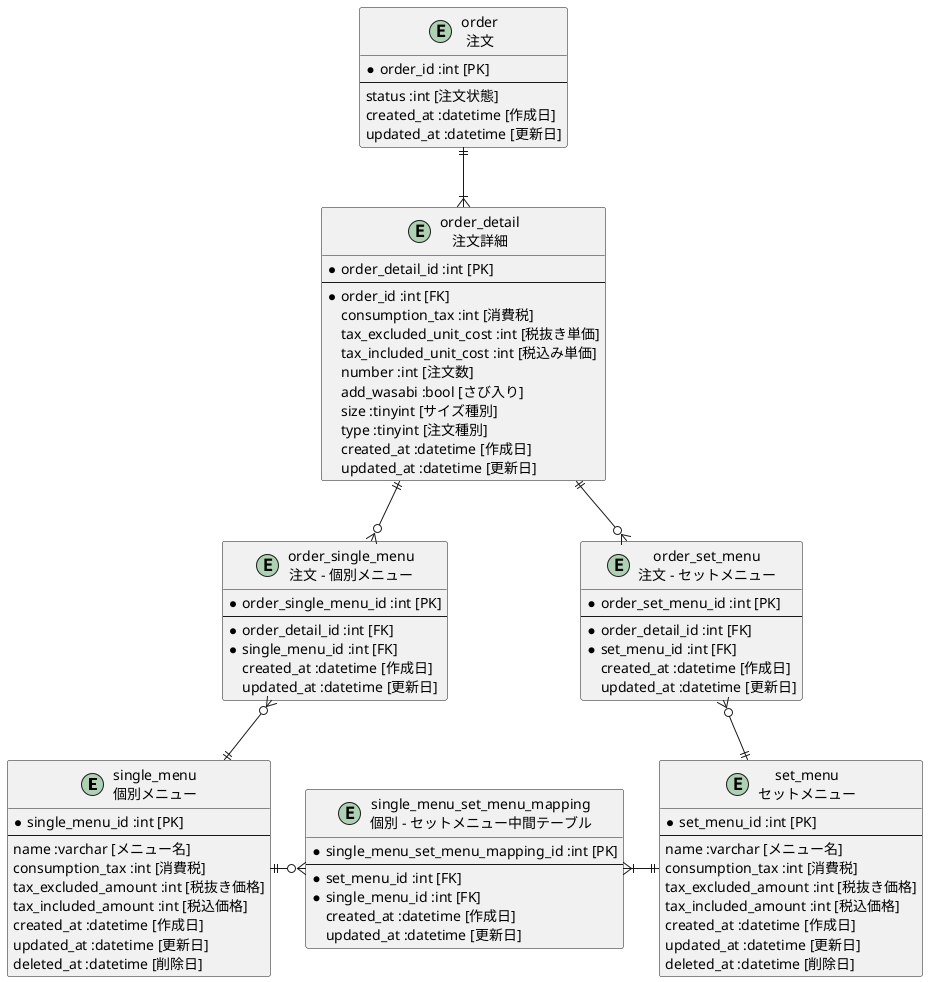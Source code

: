 @startuml

entity single_menu as "single_menu\n個別メニュー" {
  *single_menu_id :int [PK]
  --
  name :varchar [メニュー名]
  consumption_tax :int [消費税]
  tax_excluded_amount :int [税抜き価格]
  tax_included_amount :int [税込価格]
  created_at :datetime [作成日]
  updated_at :datetime [更新日]
  deleted_at :datetime [削除日]
}

entity order_single_menu as "order_single_menu\n注文 - 個別メニュー" {
  *order_single_menu_id :int [PK]
  --
  *order_detail_id :int [FK]
  *single_menu_id :int [FK]
  created_at :datetime [作成日]
  updated_at :datetime [更新日]
}

entity set_menu as "set_menu\nセットメニュー" {
  *set_menu_id :int [PK]
  --
  name :varchar [メニュー名]
  consumption_tax :int [消費税]
  tax_excluded_amount :int [税抜き価格]
  tax_included_amount :int [税込価格]
  created_at :datetime [作成日]
  updated_at :datetime [更新日]
  deleted_at :datetime [削除日]
}

entity order_set_menu as "order_set_menu\n注文 - セットメニュー" {
  *order_set_menu_id :int [PK]
  --
  *order_detail_id :int [FK]
  *set_menu_id :int [FK]
  created_at :datetime [作成日]
  updated_at :datetime [更新日]
}

entity single_menu_set_menu_mapping as "single_menu_set_menu_mapping\n個別 - セットメニュー中間テーブル" {
  *single_menu_set_menu_mapping_id :int [PK]
  --
  *set_menu_id :int [FK]
  *single_menu_id :int [FK]
  created_at :datetime [作成日]
  updated_at :datetime [更新日]
}

entity order as "order\n注文" {
  *order_id :int [PK]
  --
  status :int [注文状態]
  created_at :datetime [作成日]
  updated_at :datetime [更新日]
}

entity order_detail as "order_detail\n注文詳細" {
  *order_detail_id :int [PK]
  --
  *order_id :int [FK]
  consumption_tax :int [消費税]
  tax_excluded_unit_cost :int [税抜き単価]
  tax_included_unit_cost :int [税込み単価]
  number :int [注文数]
  add_wasabi :bool [さび入り]
  size :tinyint [サイズ種別]
  type :tinyint [注文種別]
  created_at :datetime [作成日]
  updated_at :datetime [更新日]
}


order ||-d-|{ order_detail
order_detail ||--o{ order_single_menu
order_detail ||--o{ order_set_menu
order_single_menu }o--|| single_menu
order_set_menu }o--|| set_menu
single_menu ||-r-o{ single_menu_set_menu_mapping
set_menu ||-l-|{ single_menu_set_menu_mapping


@enduml